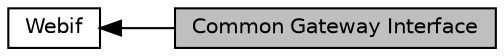 digraph "Common Gateway Interface"
{
  edge [fontname="Helvetica",fontsize="10",labelfontname="Helvetica",labelfontsize="10"];
  node [fontname="Helvetica",fontsize="10",shape=box];
  rankdir=LR;
  Node2 [label="Webif",height=0.2,width=0.4,color="black", fillcolor="white", style="filled",URL="$d2/d21/group__R__SW__PKG__93__WEBIF__API.html",tooltip="Web interface API."];
  Node1 [label="Common Gateway Interface",height=0.2,width=0.4,color="black", fillcolor="grey75", style="filled", fontcolor="black",tooltip="Common Gateway Interface file handler functions."];
  Node2->Node1 [shape=plaintext, dir="back", style="solid"];
}
